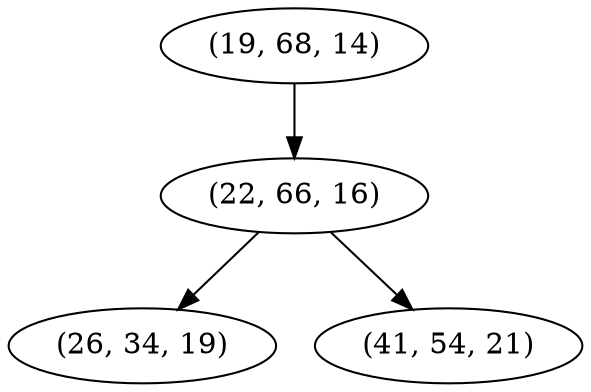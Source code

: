 digraph tree {
    "(19, 68, 14)";
    "(22, 66, 16)";
    "(26, 34, 19)";
    "(41, 54, 21)";
    "(19, 68, 14)" -> "(22, 66, 16)";
    "(22, 66, 16)" -> "(26, 34, 19)";
    "(22, 66, 16)" -> "(41, 54, 21)";
}
